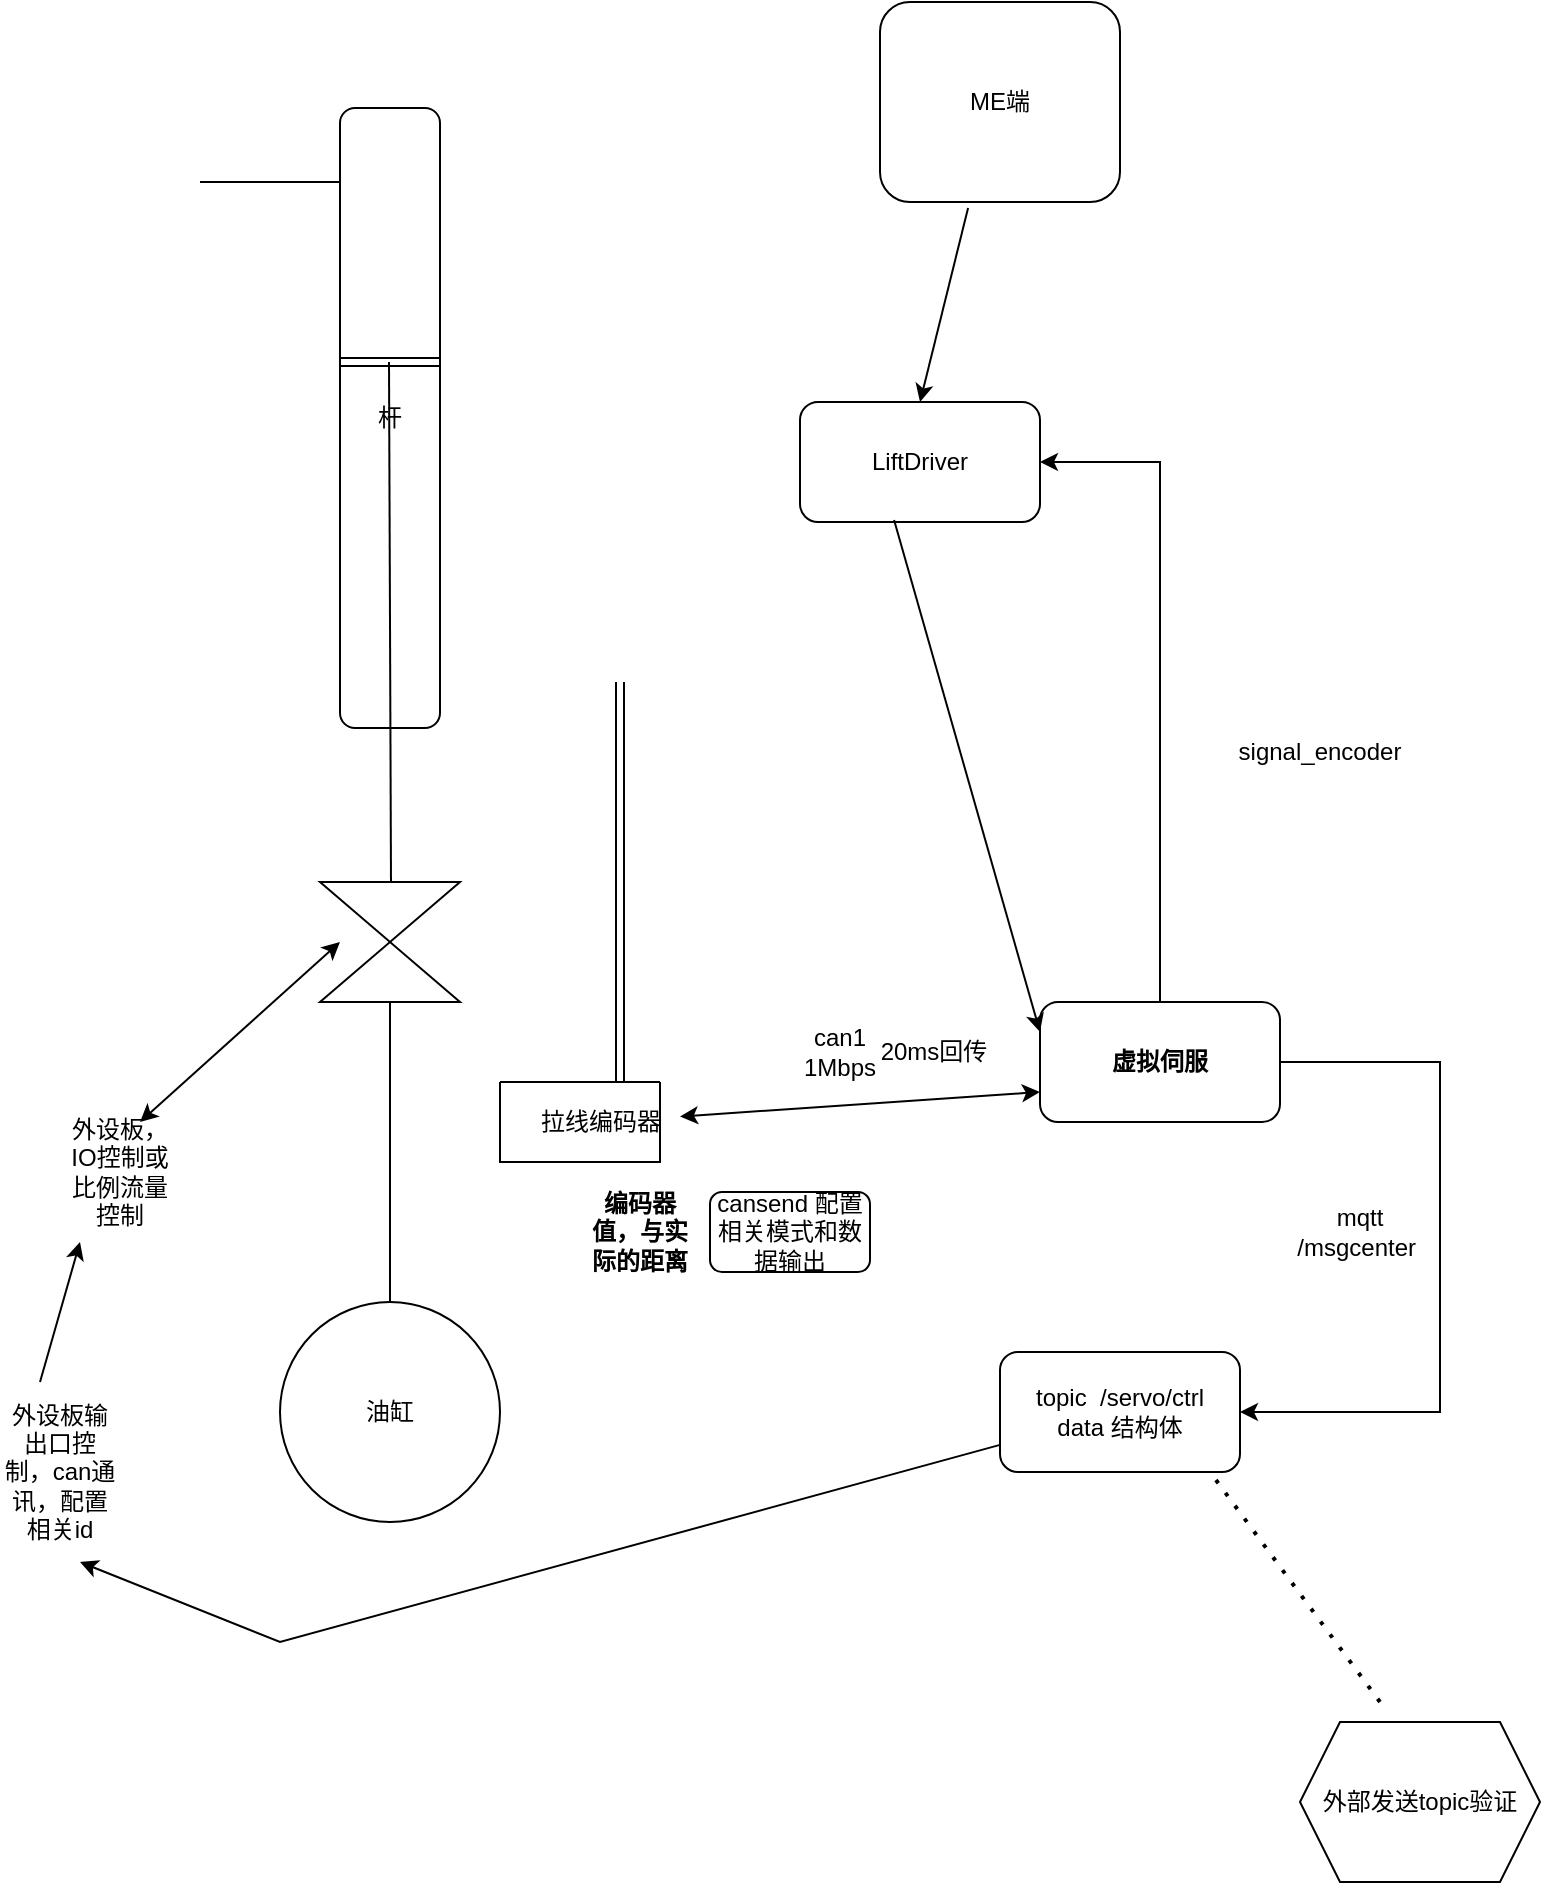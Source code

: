 <mxfile version="20.0.1" type="github">
  <diagram id="Uv1PPevyKDhio1jruvgt" name="Page-1">
    <mxGraphModel dx="1350" dy="773" grid="1" gridSize="10" guides="1" tooltips="1" connect="1" arrows="1" fold="1" page="1" pageScale="1" pageWidth="850" pageHeight="1100" math="0" shadow="0">
      <root>
        <mxCell id="0" />
        <mxCell id="1" parent="0" />
        <mxCell id="ZdjtLYGXI-j0EzLjHC-S-14" value="" style="edgeStyle=orthogonalEdgeStyle;rounded=0;orthogonalLoop=1;jettySize=auto;html=1;entryX=1;entryY=0.5;entryDx=0;entryDy=0;" edge="1" parent="1" source="ZdjtLYGXI-j0EzLjHC-S-1" target="ZdjtLYGXI-j0EzLjHC-S-29">
          <mxGeometry relative="1" as="geometry">
            <Array as="points">
              <mxPoint x="620" y="320" />
            </Array>
          </mxGeometry>
        </mxCell>
        <mxCell id="ZdjtLYGXI-j0EzLjHC-S-1" value="&lt;b&gt;虚拟伺服&lt;/b&gt;" style="rounded=1;whiteSpace=wrap;html=1;" vertex="1" parent="1">
          <mxGeometry x="560" y="590" width="120" height="60" as="geometry" />
        </mxCell>
        <mxCell id="ZdjtLYGXI-j0EzLjHC-S-2" value="杆" style="rounded=1;whiteSpace=wrap;html=1;" vertex="1" parent="1">
          <mxGeometry x="210" y="143" width="50" height="310" as="geometry" />
        </mxCell>
        <mxCell id="ZdjtLYGXI-j0EzLjHC-S-4" value="" style="endArrow=none;html=1;rounded=0;" edge="1" parent="1">
          <mxGeometry width="50" height="50" relative="1" as="geometry">
            <mxPoint x="235.5" y="530" as="sourcePoint" />
            <mxPoint x="234.5" y="270" as="targetPoint" />
          </mxGeometry>
        </mxCell>
        <mxCell id="ZdjtLYGXI-j0EzLjHC-S-5" value="" style="shape=collate;whiteSpace=wrap;html=1;" vertex="1" parent="1">
          <mxGeometry x="200" y="530" width="70" height="60" as="geometry" />
        </mxCell>
        <mxCell id="ZdjtLYGXI-j0EzLjHC-S-6" value="" style="endArrow=none;html=1;rounded=0;entryX=0.5;entryY=1;entryDx=0;entryDy=0;" edge="1" parent="1" target="ZdjtLYGXI-j0EzLjHC-S-5">
          <mxGeometry width="50" height="50" relative="1" as="geometry">
            <mxPoint x="235" y="740" as="sourcePoint" />
            <mxPoint x="280" y="590" as="targetPoint" />
          </mxGeometry>
        </mxCell>
        <mxCell id="ZdjtLYGXI-j0EzLjHC-S-7" value="油缸" style="ellipse;whiteSpace=wrap;html=1;aspect=fixed;" vertex="1" parent="1">
          <mxGeometry x="180" y="740" width="110" height="110" as="geometry" />
        </mxCell>
        <mxCell id="ZdjtLYGXI-j0EzLjHC-S-8" value="" style="swimlane;startSize=0;" vertex="1" parent="1">
          <mxGeometry x="290" y="630" width="80" height="40" as="geometry" />
        </mxCell>
        <mxCell id="ZdjtLYGXI-j0EzLjHC-S-9" value="" style="shape=link;html=1;rounded=0;" edge="1" parent="1">
          <mxGeometry width="100" relative="1" as="geometry">
            <mxPoint x="210" y="270" as="sourcePoint" />
            <mxPoint x="260" y="270" as="targetPoint" />
          </mxGeometry>
        </mxCell>
        <mxCell id="ZdjtLYGXI-j0EzLjHC-S-10" value="" style="shape=link;html=1;rounded=0;entryX=0.75;entryY=0;entryDx=0;entryDy=0;" edge="1" parent="1" target="ZdjtLYGXI-j0EzLjHC-S-8">
          <mxGeometry width="100" relative="1" as="geometry">
            <mxPoint x="350" y="430" as="sourcePoint" />
            <mxPoint x="450" y="530" as="targetPoint" />
          </mxGeometry>
        </mxCell>
        <mxCell id="ZdjtLYGXI-j0EzLjHC-S-11" value="拉线编码器" style="text;html=1;align=center;verticalAlign=middle;resizable=0;points=[];autosize=1;strokeColor=none;fillColor=none;" vertex="1" parent="1">
          <mxGeometry x="300" y="640" width="80" height="20" as="geometry" />
        </mxCell>
        <mxCell id="ZdjtLYGXI-j0EzLjHC-S-12" value="" style="endArrow=classic;startArrow=classic;html=1;rounded=0;entryX=0;entryY=0.75;entryDx=0;entryDy=0;" edge="1" parent="1" source="ZdjtLYGXI-j0EzLjHC-S-11" target="ZdjtLYGXI-j0EzLjHC-S-1">
          <mxGeometry width="50" height="50" relative="1" as="geometry">
            <mxPoint x="370" y="700" as="sourcePoint" />
            <mxPoint x="420" y="650" as="targetPoint" />
          </mxGeometry>
        </mxCell>
        <mxCell id="ZdjtLYGXI-j0EzLjHC-S-21" style="edgeStyle=orthogonalEdgeStyle;rounded=0;orthogonalLoop=1;jettySize=auto;html=1;entryX=1;entryY=0.5;entryDx=0;entryDy=0;exitX=1;exitY=0.5;exitDx=0;exitDy=0;" edge="1" parent="1" source="ZdjtLYGXI-j0EzLjHC-S-1" target="ZdjtLYGXI-j0EzLjHC-S-19">
          <mxGeometry relative="1" as="geometry">
            <Array as="points">
              <mxPoint x="760" y="620" />
              <mxPoint x="760" y="795" />
            </Array>
          </mxGeometry>
        </mxCell>
        <mxCell id="ZdjtLYGXI-j0EzLjHC-S-13" value="ME端" style="rounded=1;whiteSpace=wrap;html=1;" vertex="1" parent="1">
          <mxGeometry x="480" y="90" width="120" height="100" as="geometry" />
        </mxCell>
        <mxCell id="ZdjtLYGXI-j0EzLjHC-S-15" value="can1 1Mbps" style="text;html=1;strokeColor=none;fillColor=none;align=center;verticalAlign=middle;whiteSpace=wrap;rounded=0;" vertex="1" parent="1">
          <mxGeometry x="430" y="600" width="60" height="30" as="geometry" />
        </mxCell>
        <mxCell id="ZdjtLYGXI-j0EzLjHC-S-16" value="外设板，IO控制或比例流量控制" style="text;html=1;strokeColor=none;fillColor=none;align=center;verticalAlign=middle;whiteSpace=wrap;rounded=0;" vertex="1" parent="1">
          <mxGeometry x="70" y="650" width="60" height="50" as="geometry" />
        </mxCell>
        <mxCell id="ZdjtLYGXI-j0EzLjHC-S-17" value="" style="endArrow=classic;startArrow=classic;html=1;rounded=0;" edge="1" parent="1">
          <mxGeometry width="50" height="50" relative="1" as="geometry">
            <mxPoint x="110" y="650" as="sourcePoint" />
            <mxPoint x="210" y="560" as="targetPoint" />
          </mxGeometry>
        </mxCell>
        <mxCell id="ZdjtLYGXI-j0EzLjHC-S-18" value="mqtt /msgcenter&amp;nbsp;" style="text;html=1;strokeColor=none;fillColor=none;align=center;verticalAlign=middle;whiteSpace=wrap;rounded=0;" vertex="1" parent="1">
          <mxGeometry x="690" y="690" width="60" height="30" as="geometry" />
        </mxCell>
        <mxCell id="ZdjtLYGXI-j0EzLjHC-S-19" value="topic&amp;nbsp; /servo/ctrl&lt;br&gt;data 结构体" style="rounded=1;whiteSpace=wrap;html=1;" vertex="1" parent="1">
          <mxGeometry x="540" y="765" width="120" height="60" as="geometry" />
        </mxCell>
        <mxCell id="ZdjtLYGXI-j0EzLjHC-S-22" value="" style="endArrow=classic;html=1;rounded=0;" edge="1" parent="1" source="ZdjtLYGXI-j0EzLjHC-S-19">
          <mxGeometry width="50" height="50" relative="1" as="geometry">
            <mxPoint x="469.289" y="845" as="sourcePoint" />
            <mxPoint x="80" y="870" as="targetPoint" />
            <Array as="points">
              <mxPoint x="180" y="910" />
            </Array>
          </mxGeometry>
        </mxCell>
        <mxCell id="ZdjtLYGXI-j0EzLjHC-S-23" value="&lt;b&gt;编码器值，与实际的距离&lt;/b&gt;" style="text;html=1;strokeColor=none;fillColor=none;align=center;verticalAlign=middle;whiteSpace=wrap;rounded=0;" vertex="1" parent="1">
          <mxGeometry x="330" y="690" width="60" height="30" as="geometry" />
        </mxCell>
        <mxCell id="ZdjtLYGXI-j0EzLjHC-S-24" value="cansend 配置相关模式和数据输出" style="rounded=1;whiteSpace=wrap;html=1;" vertex="1" parent="1">
          <mxGeometry x="395" y="685" width="80" height="40" as="geometry" />
        </mxCell>
        <mxCell id="ZdjtLYGXI-j0EzLjHC-S-25" value="" style="endArrow=none;html=1;rounded=0;" edge="1" parent="1">
          <mxGeometry width="50" height="50" relative="1" as="geometry">
            <mxPoint x="140" y="180" as="sourcePoint" />
            <mxPoint x="210" y="180" as="targetPoint" />
          </mxGeometry>
        </mxCell>
        <mxCell id="ZdjtLYGXI-j0EzLjHC-S-27" value="外设板输出口控制，can通讯，配置相关id" style="text;html=1;strokeColor=none;fillColor=none;align=center;verticalAlign=middle;whiteSpace=wrap;rounded=0;" vertex="1" parent="1">
          <mxGeometry x="40" y="810" width="60" height="30" as="geometry" />
        </mxCell>
        <mxCell id="ZdjtLYGXI-j0EzLjHC-S-28" value="" style="endArrow=classic;html=1;rounded=0;" edge="1" parent="1">
          <mxGeometry width="50" height="50" relative="1" as="geometry">
            <mxPoint x="60" y="780" as="sourcePoint" />
            <mxPoint x="80" y="710" as="targetPoint" />
          </mxGeometry>
        </mxCell>
        <mxCell id="ZdjtLYGXI-j0EzLjHC-S-29" value="LiftDriver" style="rounded=1;whiteSpace=wrap;html=1;" vertex="1" parent="1">
          <mxGeometry x="440" y="290" width="120" height="60" as="geometry" />
        </mxCell>
        <mxCell id="ZdjtLYGXI-j0EzLjHC-S-30" value="" style="endArrow=classic;html=1;rounded=0;entryX=0;entryY=0.25;entryDx=0;entryDy=0;exitX=0.392;exitY=0.983;exitDx=0;exitDy=0;exitPerimeter=0;" edge="1" parent="1" source="ZdjtLYGXI-j0EzLjHC-S-29" target="ZdjtLYGXI-j0EzLjHC-S-1">
          <mxGeometry width="50" height="50" relative="1" as="geometry">
            <mxPoint x="440" y="540" as="sourcePoint" />
            <mxPoint x="490" y="490" as="targetPoint" />
          </mxGeometry>
        </mxCell>
        <mxCell id="ZdjtLYGXI-j0EzLjHC-S-31" value="外部发送topic验证" style="shape=hexagon;perimeter=hexagonPerimeter2;whiteSpace=wrap;html=1;fixedSize=1;" vertex="1" parent="1">
          <mxGeometry x="690" y="950" width="120" height="80" as="geometry" />
        </mxCell>
        <mxCell id="ZdjtLYGXI-j0EzLjHC-S-32" value="" style="endArrow=none;dashed=1;html=1;dashPattern=1 3;strokeWidth=2;rounded=0;" edge="1" parent="1">
          <mxGeometry width="50" height="50" relative="1" as="geometry">
            <mxPoint x="730" y="940" as="sourcePoint" />
            <mxPoint x="645" y="825" as="targetPoint" />
          </mxGeometry>
        </mxCell>
        <mxCell id="ZdjtLYGXI-j0EzLjHC-S-33" value="" style="endArrow=classic;html=1;rounded=0;entryX=0.5;entryY=0;entryDx=0;entryDy=0;exitX=0.367;exitY=1.03;exitDx=0;exitDy=0;exitPerimeter=0;" edge="1" parent="1" source="ZdjtLYGXI-j0EzLjHC-S-13" target="ZdjtLYGXI-j0EzLjHC-S-29">
          <mxGeometry width="50" height="50" relative="1" as="geometry">
            <mxPoint x="400" y="370" as="sourcePoint" />
            <mxPoint x="450" y="320" as="targetPoint" />
          </mxGeometry>
        </mxCell>
        <mxCell id="ZdjtLYGXI-j0EzLjHC-S-34" value="20ms回传" style="text;html=1;strokeColor=none;fillColor=none;align=center;verticalAlign=middle;whiteSpace=wrap;rounded=0;" vertex="1" parent="1">
          <mxGeometry x="477" y="600" width="60" height="30" as="geometry" />
        </mxCell>
        <mxCell id="ZdjtLYGXI-j0EzLjHC-S-37" value="signal_encoder" style="text;html=1;strokeColor=none;fillColor=none;align=center;verticalAlign=middle;whiteSpace=wrap;rounded=0;" vertex="1" parent="1">
          <mxGeometry x="650" y="450" width="100" height="30" as="geometry" />
        </mxCell>
      </root>
    </mxGraphModel>
  </diagram>
</mxfile>
